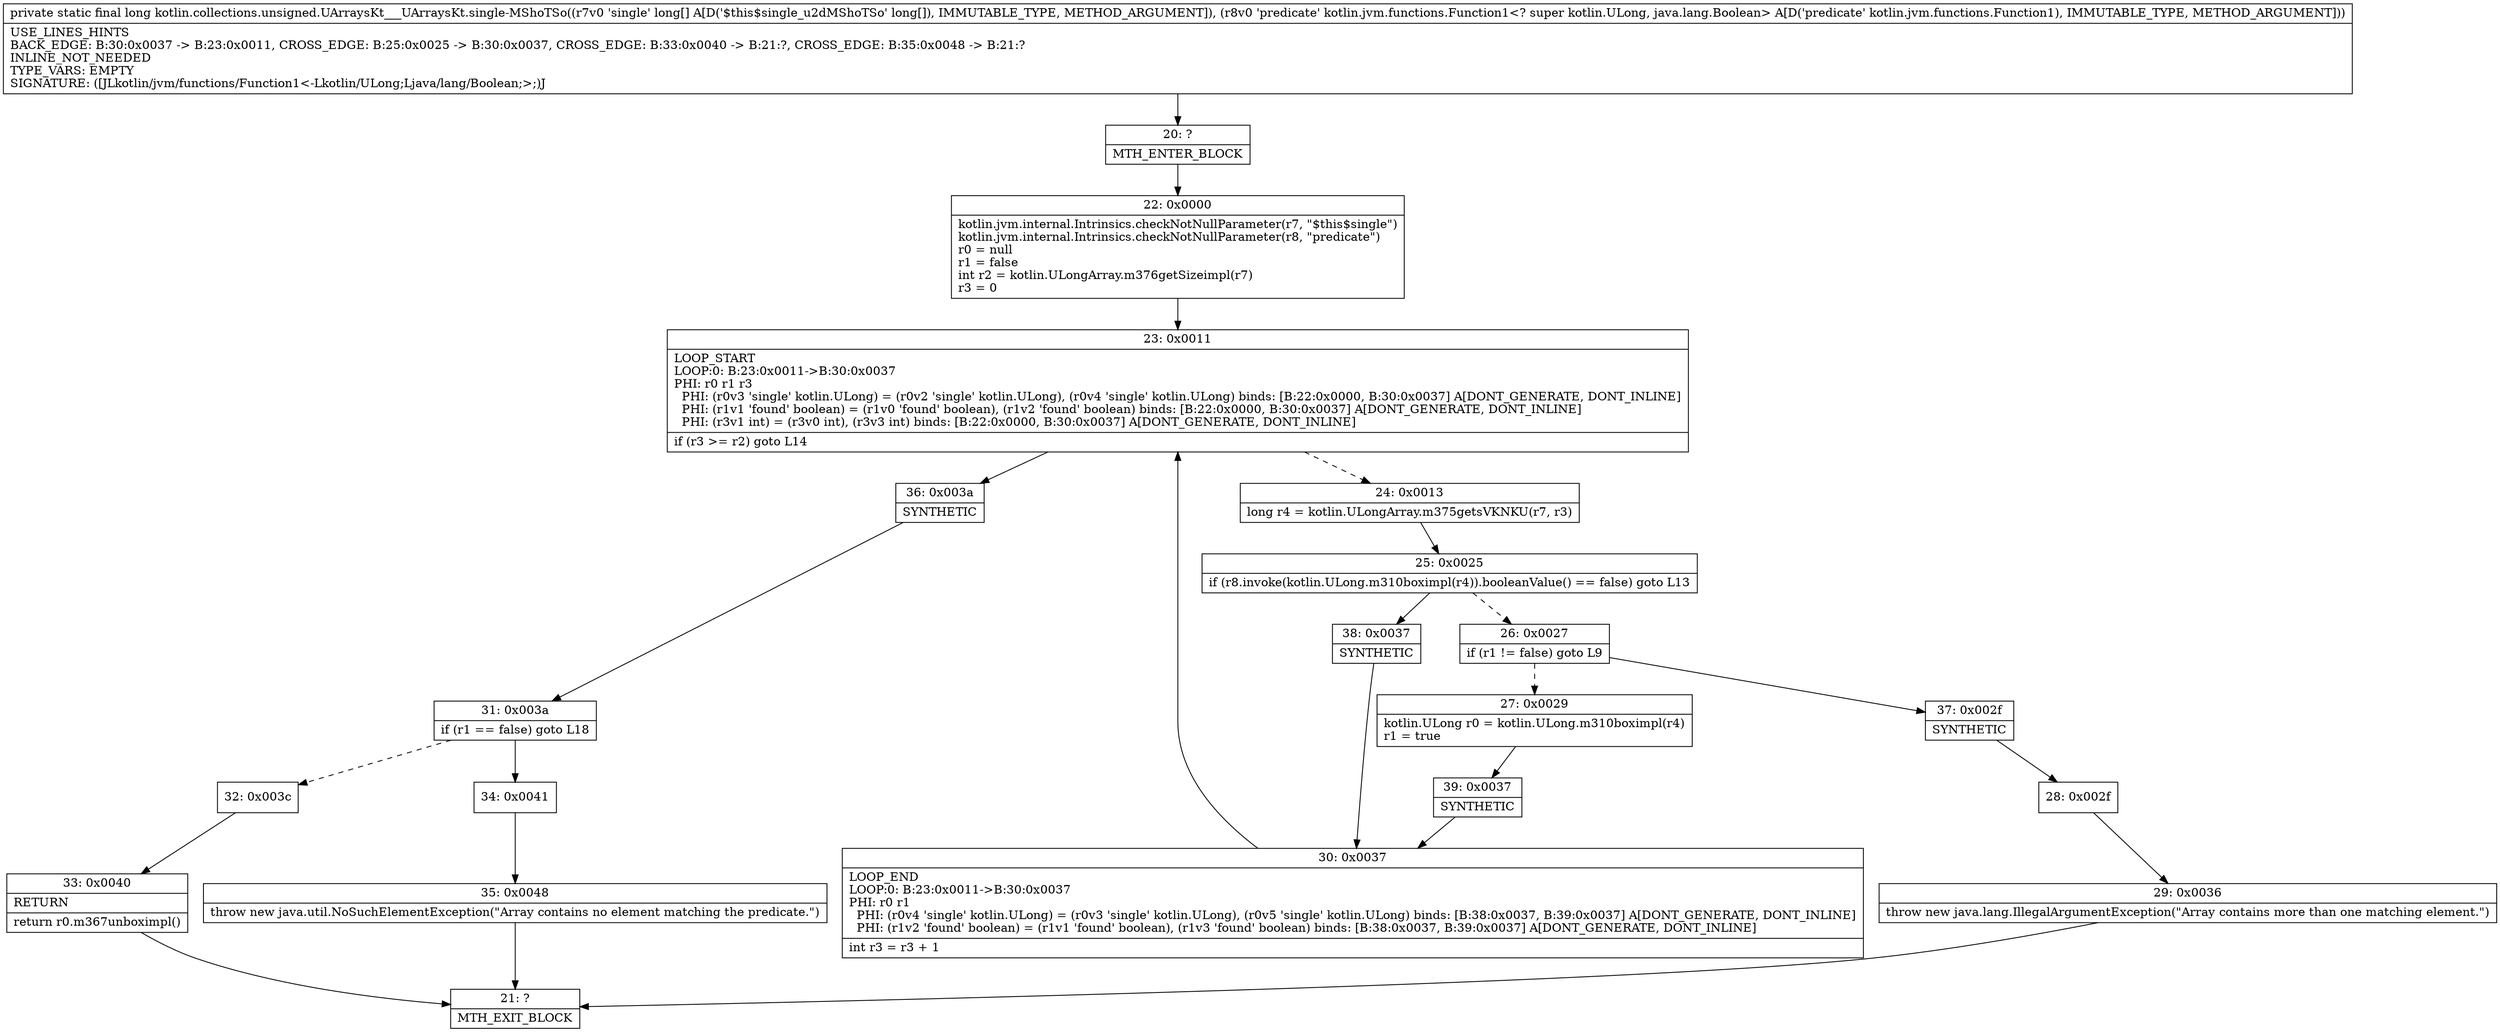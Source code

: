 digraph "CFG forkotlin.collections.unsigned.UArraysKt___UArraysKt.single\-MShoTSo([JLkotlin\/jvm\/functions\/Function1;)J" {
Node_20 [shape=record,label="{20\:\ ?|MTH_ENTER_BLOCK\l}"];
Node_22 [shape=record,label="{22\:\ 0x0000|kotlin.jvm.internal.Intrinsics.checkNotNullParameter(r7, \"$this$single\")\lkotlin.jvm.internal.Intrinsics.checkNotNullParameter(r8, \"predicate\")\lr0 = null\lr1 = false\lint r2 = kotlin.ULongArray.m376getSizeimpl(r7)\lr3 = 0\l}"];
Node_23 [shape=record,label="{23\:\ 0x0011|LOOP_START\lLOOP:0: B:23:0x0011\-\>B:30:0x0037\lPHI: r0 r1 r3 \l  PHI: (r0v3 'single' kotlin.ULong) = (r0v2 'single' kotlin.ULong), (r0v4 'single' kotlin.ULong) binds: [B:22:0x0000, B:30:0x0037] A[DONT_GENERATE, DONT_INLINE]\l  PHI: (r1v1 'found' boolean) = (r1v0 'found' boolean), (r1v2 'found' boolean) binds: [B:22:0x0000, B:30:0x0037] A[DONT_GENERATE, DONT_INLINE]\l  PHI: (r3v1 int) = (r3v0 int), (r3v3 int) binds: [B:22:0x0000, B:30:0x0037] A[DONT_GENERATE, DONT_INLINE]\l|if (r3 \>= r2) goto L14\l}"];
Node_24 [shape=record,label="{24\:\ 0x0013|long r4 = kotlin.ULongArray.m375getsVKNKU(r7, r3)\l}"];
Node_25 [shape=record,label="{25\:\ 0x0025|if (r8.invoke(kotlin.ULong.m310boximpl(r4)).booleanValue() == false) goto L13\l}"];
Node_26 [shape=record,label="{26\:\ 0x0027|if (r1 != false) goto L9\l}"];
Node_27 [shape=record,label="{27\:\ 0x0029|kotlin.ULong r0 = kotlin.ULong.m310boximpl(r4)\lr1 = true\l}"];
Node_39 [shape=record,label="{39\:\ 0x0037|SYNTHETIC\l}"];
Node_30 [shape=record,label="{30\:\ 0x0037|LOOP_END\lLOOP:0: B:23:0x0011\-\>B:30:0x0037\lPHI: r0 r1 \l  PHI: (r0v4 'single' kotlin.ULong) = (r0v3 'single' kotlin.ULong), (r0v5 'single' kotlin.ULong) binds: [B:38:0x0037, B:39:0x0037] A[DONT_GENERATE, DONT_INLINE]\l  PHI: (r1v2 'found' boolean) = (r1v1 'found' boolean), (r1v3 'found' boolean) binds: [B:38:0x0037, B:39:0x0037] A[DONT_GENERATE, DONT_INLINE]\l|int r3 = r3 + 1\l}"];
Node_37 [shape=record,label="{37\:\ 0x002f|SYNTHETIC\l}"];
Node_28 [shape=record,label="{28\:\ 0x002f}"];
Node_29 [shape=record,label="{29\:\ 0x0036|throw new java.lang.IllegalArgumentException(\"Array contains more than one matching element.\")\l}"];
Node_21 [shape=record,label="{21\:\ ?|MTH_EXIT_BLOCK\l}"];
Node_38 [shape=record,label="{38\:\ 0x0037|SYNTHETIC\l}"];
Node_36 [shape=record,label="{36\:\ 0x003a|SYNTHETIC\l}"];
Node_31 [shape=record,label="{31\:\ 0x003a|if (r1 == false) goto L18\l}"];
Node_32 [shape=record,label="{32\:\ 0x003c}"];
Node_33 [shape=record,label="{33\:\ 0x0040|RETURN\l|return r0.m367unboximpl()\l}"];
Node_34 [shape=record,label="{34\:\ 0x0041}"];
Node_35 [shape=record,label="{35\:\ 0x0048|throw new java.util.NoSuchElementException(\"Array contains no element matching the predicate.\")\l}"];
MethodNode[shape=record,label="{private static final long kotlin.collections.unsigned.UArraysKt___UArraysKt.single\-MShoTSo((r7v0 'single' long[] A[D('$this$single_u2dMShoTSo' long[]), IMMUTABLE_TYPE, METHOD_ARGUMENT]), (r8v0 'predicate' kotlin.jvm.functions.Function1\<? super kotlin.ULong, java.lang.Boolean\> A[D('predicate' kotlin.jvm.functions.Function1), IMMUTABLE_TYPE, METHOD_ARGUMENT]))  | USE_LINES_HINTS\lBACK_EDGE: B:30:0x0037 \-\> B:23:0x0011, CROSS_EDGE: B:25:0x0025 \-\> B:30:0x0037, CROSS_EDGE: B:33:0x0040 \-\> B:21:?, CROSS_EDGE: B:35:0x0048 \-\> B:21:?\lINLINE_NOT_NEEDED\lTYPE_VARS: EMPTY\lSIGNATURE: ([JLkotlin\/jvm\/functions\/Function1\<\-Lkotlin\/ULong;Ljava\/lang\/Boolean;\>;)J\l}"];
MethodNode -> Node_20;Node_20 -> Node_22;
Node_22 -> Node_23;
Node_23 -> Node_24[style=dashed];
Node_23 -> Node_36;
Node_24 -> Node_25;
Node_25 -> Node_26[style=dashed];
Node_25 -> Node_38;
Node_26 -> Node_27[style=dashed];
Node_26 -> Node_37;
Node_27 -> Node_39;
Node_39 -> Node_30;
Node_30 -> Node_23;
Node_37 -> Node_28;
Node_28 -> Node_29;
Node_29 -> Node_21;
Node_38 -> Node_30;
Node_36 -> Node_31;
Node_31 -> Node_32[style=dashed];
Node_31 -> Node_34;
Node_32 -> Node_33;
Node_33 -> Node_21;
Node_34 -> Node_35;
Node_35 -> Node_21;
}

